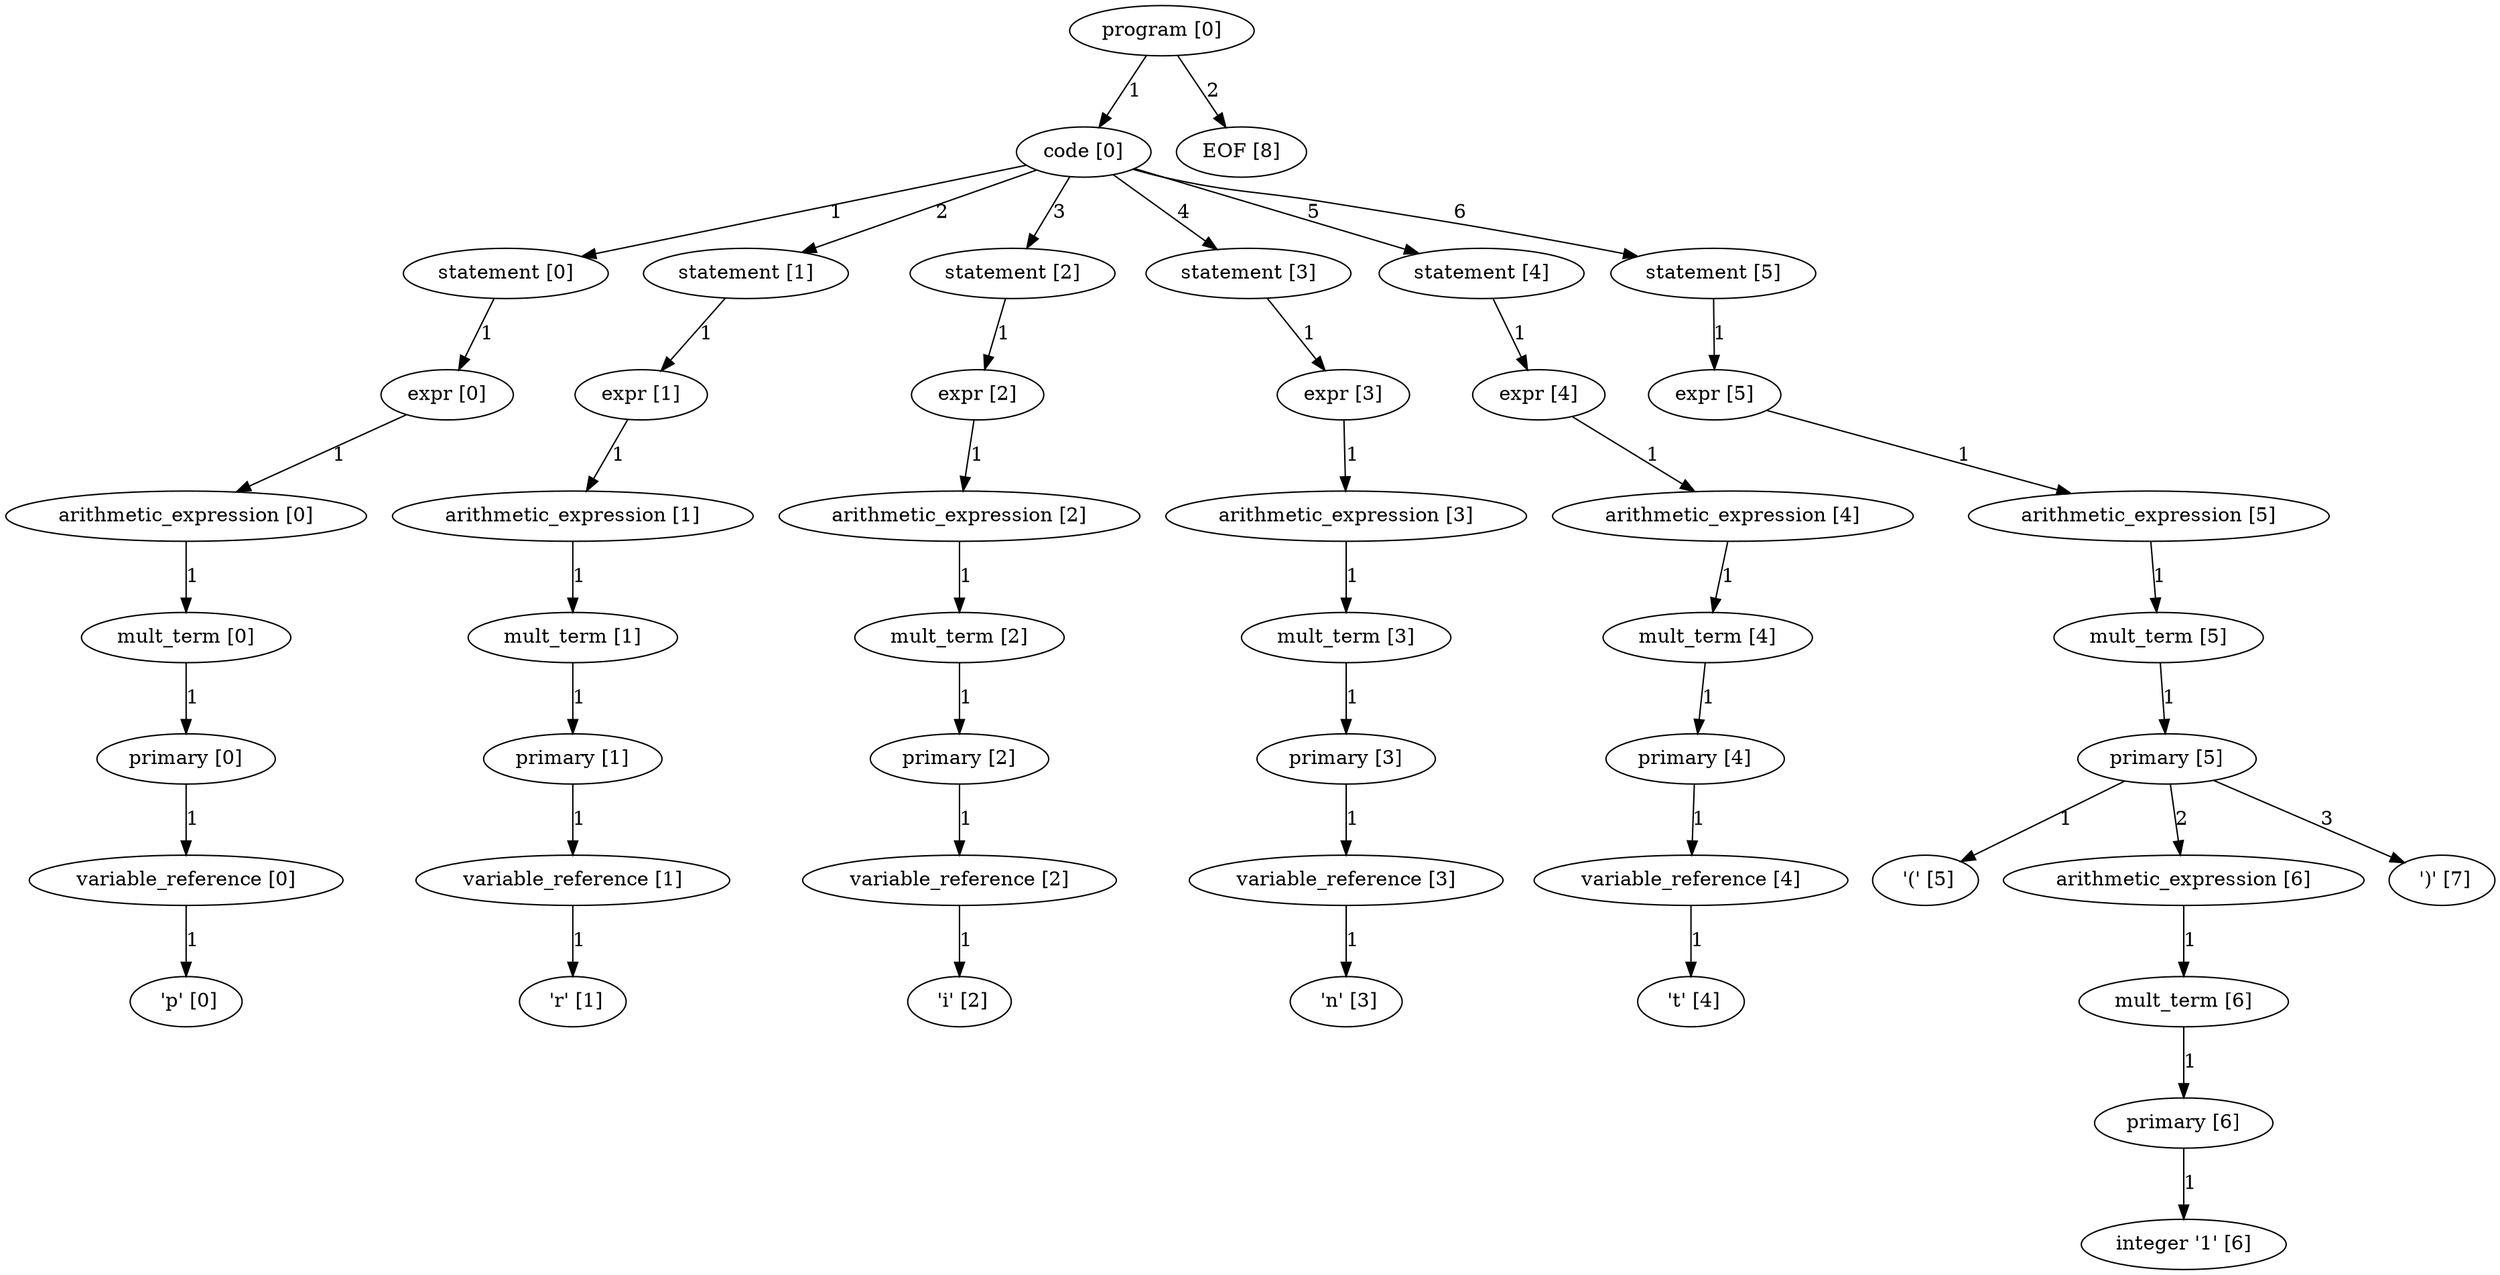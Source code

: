 digraph arpeggio_graph {
2349389935480 [label="program [0]"];
2349389935480->2349389935344 [label="1"]

2349389935344 [label="code [0]"];
2349389935344->2349387301752 [label="1"]

2349387301752 [label="statement [0]"];
2349387301752->2349387301616 [label="1"]

2349387301616 [label="expr [0]"];
2349387301616->2349387301480 [label="1"]

2349387301480 [label="arithmetic_expression [0]"];
2349387301480->2349387301344 [label="1"]

2349387301344 [label="mult_term [0]"];
2349387301344->2349387301208 [label="1"]

2349387301208 [label="primary [0]"];
2349387301208->2349387301072 [label="1"]

2349387301072 [label="variable_reference [0]"];
2349387301072->2349387218160 [label="1"]

2349387218160 [label=" 'p' [0]"];
2349389935344->2349387395416 [label="2"]

2349387395416 [label="statement [1]"];
2349387395416->2349387395280 [label="1"]

2349387395280 [label="expr [1]"];
2349387395280->2349387395144 [label="1"]

2349387395144 [label="arithmetic_expression [1]"];
2349387395144->2349387304744 [label="1"]

2349387304744 [label="mult_term [1]"];
2349387304744->2349387304608 [label="1"]

2349387304608 [label="primary [1]"];
2349387304608->2349387304472 [label="1"]

2349387304472 [label="variable_reference [1]"];
2349387304472->2349387362736 [label="1"]

2349387362736 [label=" 'r' [1]"];
2349389935344->2349387398816 [label="3"]

2349387398816 [label="statement [2]"];
2349387398816->2349387398680 [label="1"]

2349387398680 [label="expr [2]"];
2349387398680->2349387398544 [label="1"]

2349387398544 [label="arithmetic_expression [2]"];
2349387398544->2349387398408 [label="1"]

2349387398408 [label="mult_term [2]"];
2349387398408->2349387398272 [label="1"]

2349387398272 [label="primary [2]"];
2349387398272->2349387398136 [label="1"]

2349387398136 [label="variable_reference [2]"];
2349387398136->2349387363816 [label="1"]

2349387363816 [label=" 'i' [2]"];
2349389935344->2349387508864 [label="4"]

2349387508864 [label="statement [3]"];
2349387508864->2349387508728 [label="1"]

2349387508728 [label="expr [3]"];
2349387508728->2349387508592 [label="1"]

2349387508592 [label="arithmetic_expression [3]"];
2349387508592->2349387508456 [label="1"]

2349387508456 [label="mult_term [3]"];
2349387508456->2349387508320 [label="1"]

2349387508320 [label="primary [3]"];
2349387508320->2349387508184 [label="1"]

2349387508184 [label="variable_reference [3]"];
2349387508184->2349387364896 [label="1"]

2349387364896 [label=" 'n' [3]"];
2349389935344->2349389695584 [label="5"]

2349389695584 [label="statement [4]"];
2349389695584->2349389695448 [label="1"]

2349389695448 [label="expr [4]"];
2349389695448->2349389695312 [label="1"]

2349389695312 [label="arithmetic_expression [4]"];
2349389695312->2349389695176 [label="1"]

2349389695176 [label="mult_term [4]"];
2349389695176->2349389695040 [label="1"]

2349389695040 [label="primary [4]"];
2349389695040->2349389694904 [label="1"]

2349389694904 [label="variable_reference [4]"];
2349389694904->2349387365976 [label="1"]

2349387365976 [label=" 't' [4]"];
2349389935344->2349389935208 [label="6"]

2349389935208 [label="statement [5]"];
2349389935208->2349389935072 [label="1"]

2349389935072 [label="expr [5]"];
2349389935072->2349389934936 [label="1"]

2349389934936 [label="arithmetic_expression [5]"];
2349389934936->2349389934800 [label="1"]

2349389934800 [label="mult_term [5]"];
2349389934800->2349389934664 [label="1"]

2349389934664 [label="primary [5]"];
2349389934664->2349389890448 [label="1"]

2349389890448 [label=" '(' [5]"];
2349389934664->2349389860648 [label="2"]

2349389860648 [label="arithmetic_expression [6]"];
2349389860648->2349389860512 [label="1"]

2349389860512 [label="mult_term [6]"];
2349389860512->2349389860376 [label="1"]

2349389860376 [label="primary [6]"];
2349389860376->2349389890928 [label="1"]

2349389890928 [label="integer '1' [6]"];
2349389934664->2349389891048 [label="3"]

2349389891048 [label=" ')' [7]"];
2349389935480->2349389891168 [label="2"]

2349389891168 [label="EOF [8]"];
}